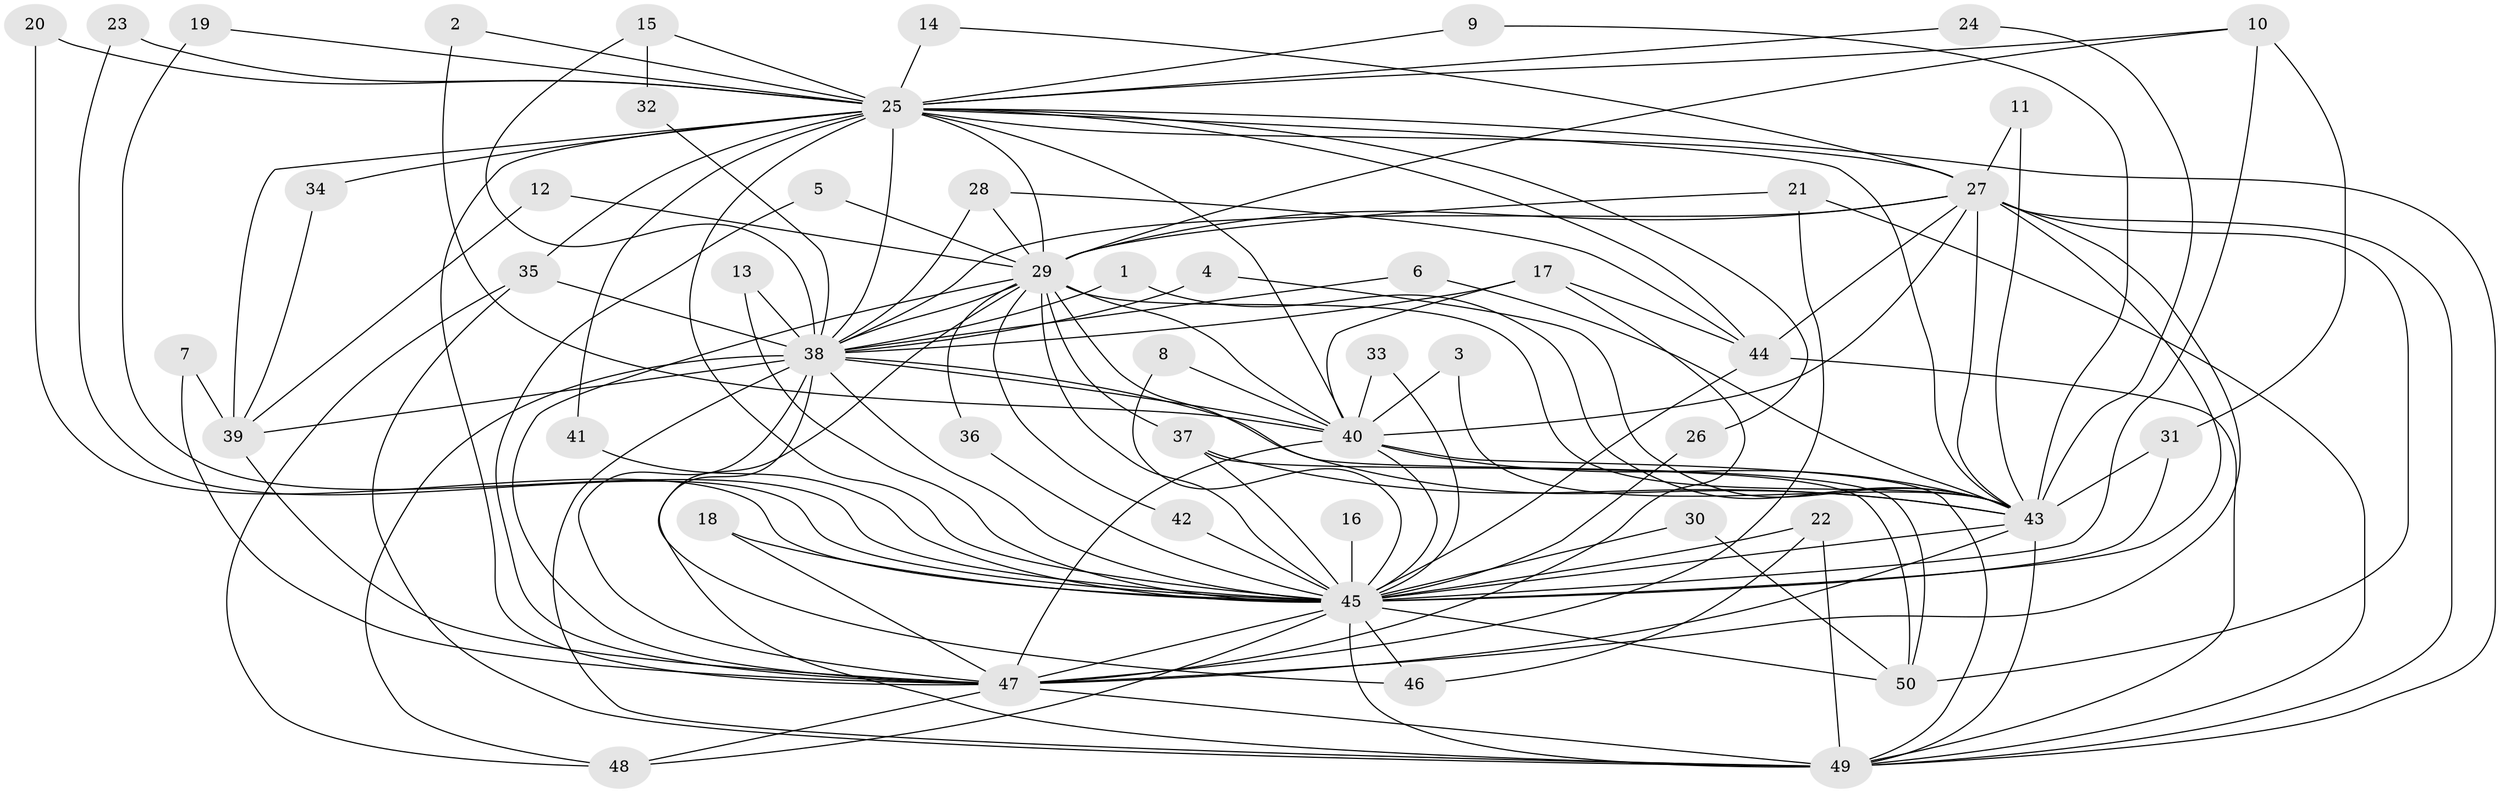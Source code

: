 // original degree distribution, {21: 0.010101010101010102, 27: 0.010101010101010102, 15: 0.030303030303030304, 18: 0.010101010101010102, 31: 0.010101010101010102, 29: 0.010101010101010102, 20: 0.020202020202020204, 2: 0.5555555555555556, 7: 0.020202020202020204, 5: 0.04040404040404041, 3: 0.23232323232323232, 4: 0.04040404040404041, 6: 0.010101010101010102}
// Generated by graph-tools (version 1.1) at 2025/49/03/09/25 03:49:42]
// undirected, 50 vertices, 133 edges
graph export_dot {
graph [start="1"]
  node [color=gray90,style=filled];
  1;
  2;
  3;
  4;
  5;
  6;
  7;
  8;
  9;
  10;
  11;
  12;
  13;
  14;
  15;
  16;
  17;
  18;
  19;
  20;
  21;
  22;
  23;
  24;
  25;
  26;
  27;
  28;
  29;
  30;
  31;
  32;
  33;
  34;
  35;
  36;
  37;
  38;
  39;
  40;
  41;
  42;
  43;
  44;
  45;
  46;
  47;
  48;
  49;
  50;
  1 -- 38 [weight=1.0];
  1 -- 43 [weight=1.0];
  2 -- 25 [weight=1.0];
  2 -- 40 [weight=1.0];
  3 -- 40 [weight=1.0];
  3 -- 43 [weight=1.0];
  4 -- 38 [weight=1.0];
  4 -- 43 [weight=1.0];
  5 -- 29 [weight=1.0];
  5 -- 47 [weight=1.0];
  6 -- 38 [weight=1.0];
  6 -- 43 [weight=1.0];
  7 -- 39 [weight=1.0];
  7 -- 47 [weight=1.0];
  8 -- 40 [weight=1.0];
  8 -- 45 [weight=1.0];
  9 -- 25 [weight=1.0];
  9 -- 43 [weight=1.0];
  10 -- 25 [weight=1.0];
  10 -- 29 [weight=1.0];
  10 -- 31 [weight=1.0];
  10 -- 45 [weight=3.0];
  11 -- 27 [weight=1.0];
  11 -- 43 [weight=1.0];
  12 -- 29 [weight=1.0];
  12 -- 39 [weight=1.0];
  13 -- 38 [weight=1.0];
  13 -- 45 [weight=1.0];
  14 -- 25 [weight=1.0];
  14 -- 27 [weight=1.0];
  15 -- 25 [weight=1.0];
  15 -- 32 [weight=1.0];
  15 -- 38 [weight=1.0];
  16 -- 45 [weight=2.0];
  17 -- 38 [weight=1.0];
  17 -- 40 [weight=1.0];
  17 -- 44 [weight=1.0];
  17 -- 47 [weight=1.0];
  18 -- 45 [weight=1.0];
  18 -- 47 [weight=1.0];
  19 -- 25 [weight=1.0];
  19 -- 45 [weight=2.0];
  20 -- 25 [weight=1.0];
  20 -- 45 [weight=1.0];
  21 -- 29 [weight=1.0];
  21 -- 47 [weight=1.0];
  21 -- 49 [weight=1.0];
  22 -- 45 [weight=1.0];
  22 -- 46 [weight=1.0];
  22 -- 49 [weight=1.0];
  23 -- 25 [weight=1.0];
  23 -- 45 [weight=1.0];
  24 -- 25 [weight=1.0];
  24 -- 43 [weight=1.0];
  25 -- 26 [weight=1.0];
  25 -- 27 [weight=1.0];
  25 -- 29 [weight=2.0];
  25 -- 34 [weight=2.0];
  25 -- 35 [weight=1.0];
  25 -- 38 [weight=2.0];
  25 -- 39 [weight=1.0];
  25 -- 40 [weight=3.0];
  25 -- 41 [weight=1.0];
  25 -- 43 [weight=1.0];
  25 -- 44 [weight=1.0];
  25 -- 45 [weight=2.0];
  25 -- 47 [weight=1.0];
  25 -- 49 [weight=1.0];
  26 -- 45 [weight=1.0];
  27 -- 29 [weight=1.0];
  27 -- 38 [weight=2.0];
  27 -- 40 [weight=1.0];
  27 -- 43 [weight=1.0];
  27 -- 44 [weight=1.0];
  27 -- 45 [weight=3.0];
  27 -- 47 [weight=1.0];
  27 -- 49 [weight=1.0];
  27 -- 50 [weight=1.0];
  28 -- 29 [weight=1.0];
  28 -- 38 [weight=1.0];
  28 -- 44 [weight=1.0];
  29 -- 36 [weight=1.0];
  29 -- 37 [weight=2.0];
  29 -- 38 [weight=1.0];
  29 -- 40 [weight=1.0];
  29 -- 42 [weight=1.0];
  29 -- 43 [weight=1.0];
  29 -- 45 [weight=2.0];
  29 -- 47 [weight=2.0];
  29 -- 49 [weight=1.0];
  29 -- 50 [weight=2.0];
  30 -- 45 [weight=2.0];
  30 -- 50 [weight=1.0];
  31 -- 43 [weight=1.0];
  31 -- 45 [weight=1.0];
  32 -- 38 [weight=1.0];
  33 -- 40 [weight=1.0];
  33 -- 45 [weight=1.0];
  34 -- 39 [weight=1.0];
  35 -- 38 [weight=2.0];
  35 -- 48 [weight=1.0];
  35 -- 49 [weight=1.0];
  36 -- 45 [weight=1.0];
  37 -- 43 [weight=1.0];
  37 -- 45 [weight=1.0];
  37 -- 50 [weight=1.0];
  38 -- 39 [weight=2.0];
  38 -- 40 [weight=1.0];
  38 -- 43 [weight=1.0];
  38 -- 45 [weight=2.0];
  38 -- 46 [weight=2.0];
  38 -- 47 [weight=2.0];
  38 -- 48 [weight=1.0];
  38 -- 49 [weight=2.0];
  39 -- 47 [weight=1.0];
  40 -- 43 [weight=1.0];
  40 -- 45 [weight=3.0];
  40 -- 47 [weight=1.0];
  40 -- 49 [weight=1.0];
  41 -- 45 [weight=1.0];
  42 -- 45 [weight=2.0];
  43 -- 45 [weight=2.0];
  43 -- 47 [weight=2.0];
  43 -- 49 [weight=2.0];
  44 -- 45 [weight=1.0];
  44 -- 49 [weight=1.0];
  45 -- 46 [weight=2.0];
  45 -- 47 [weight=3.0];
  45 -- 48 [weight=1.0];
  45 -- 49 [weight=2.0];
  45 -- 50 [weight=1.0];
  47 -- 48 [weight=1.0];
  47 -- 49 [weight=1.0];
}
